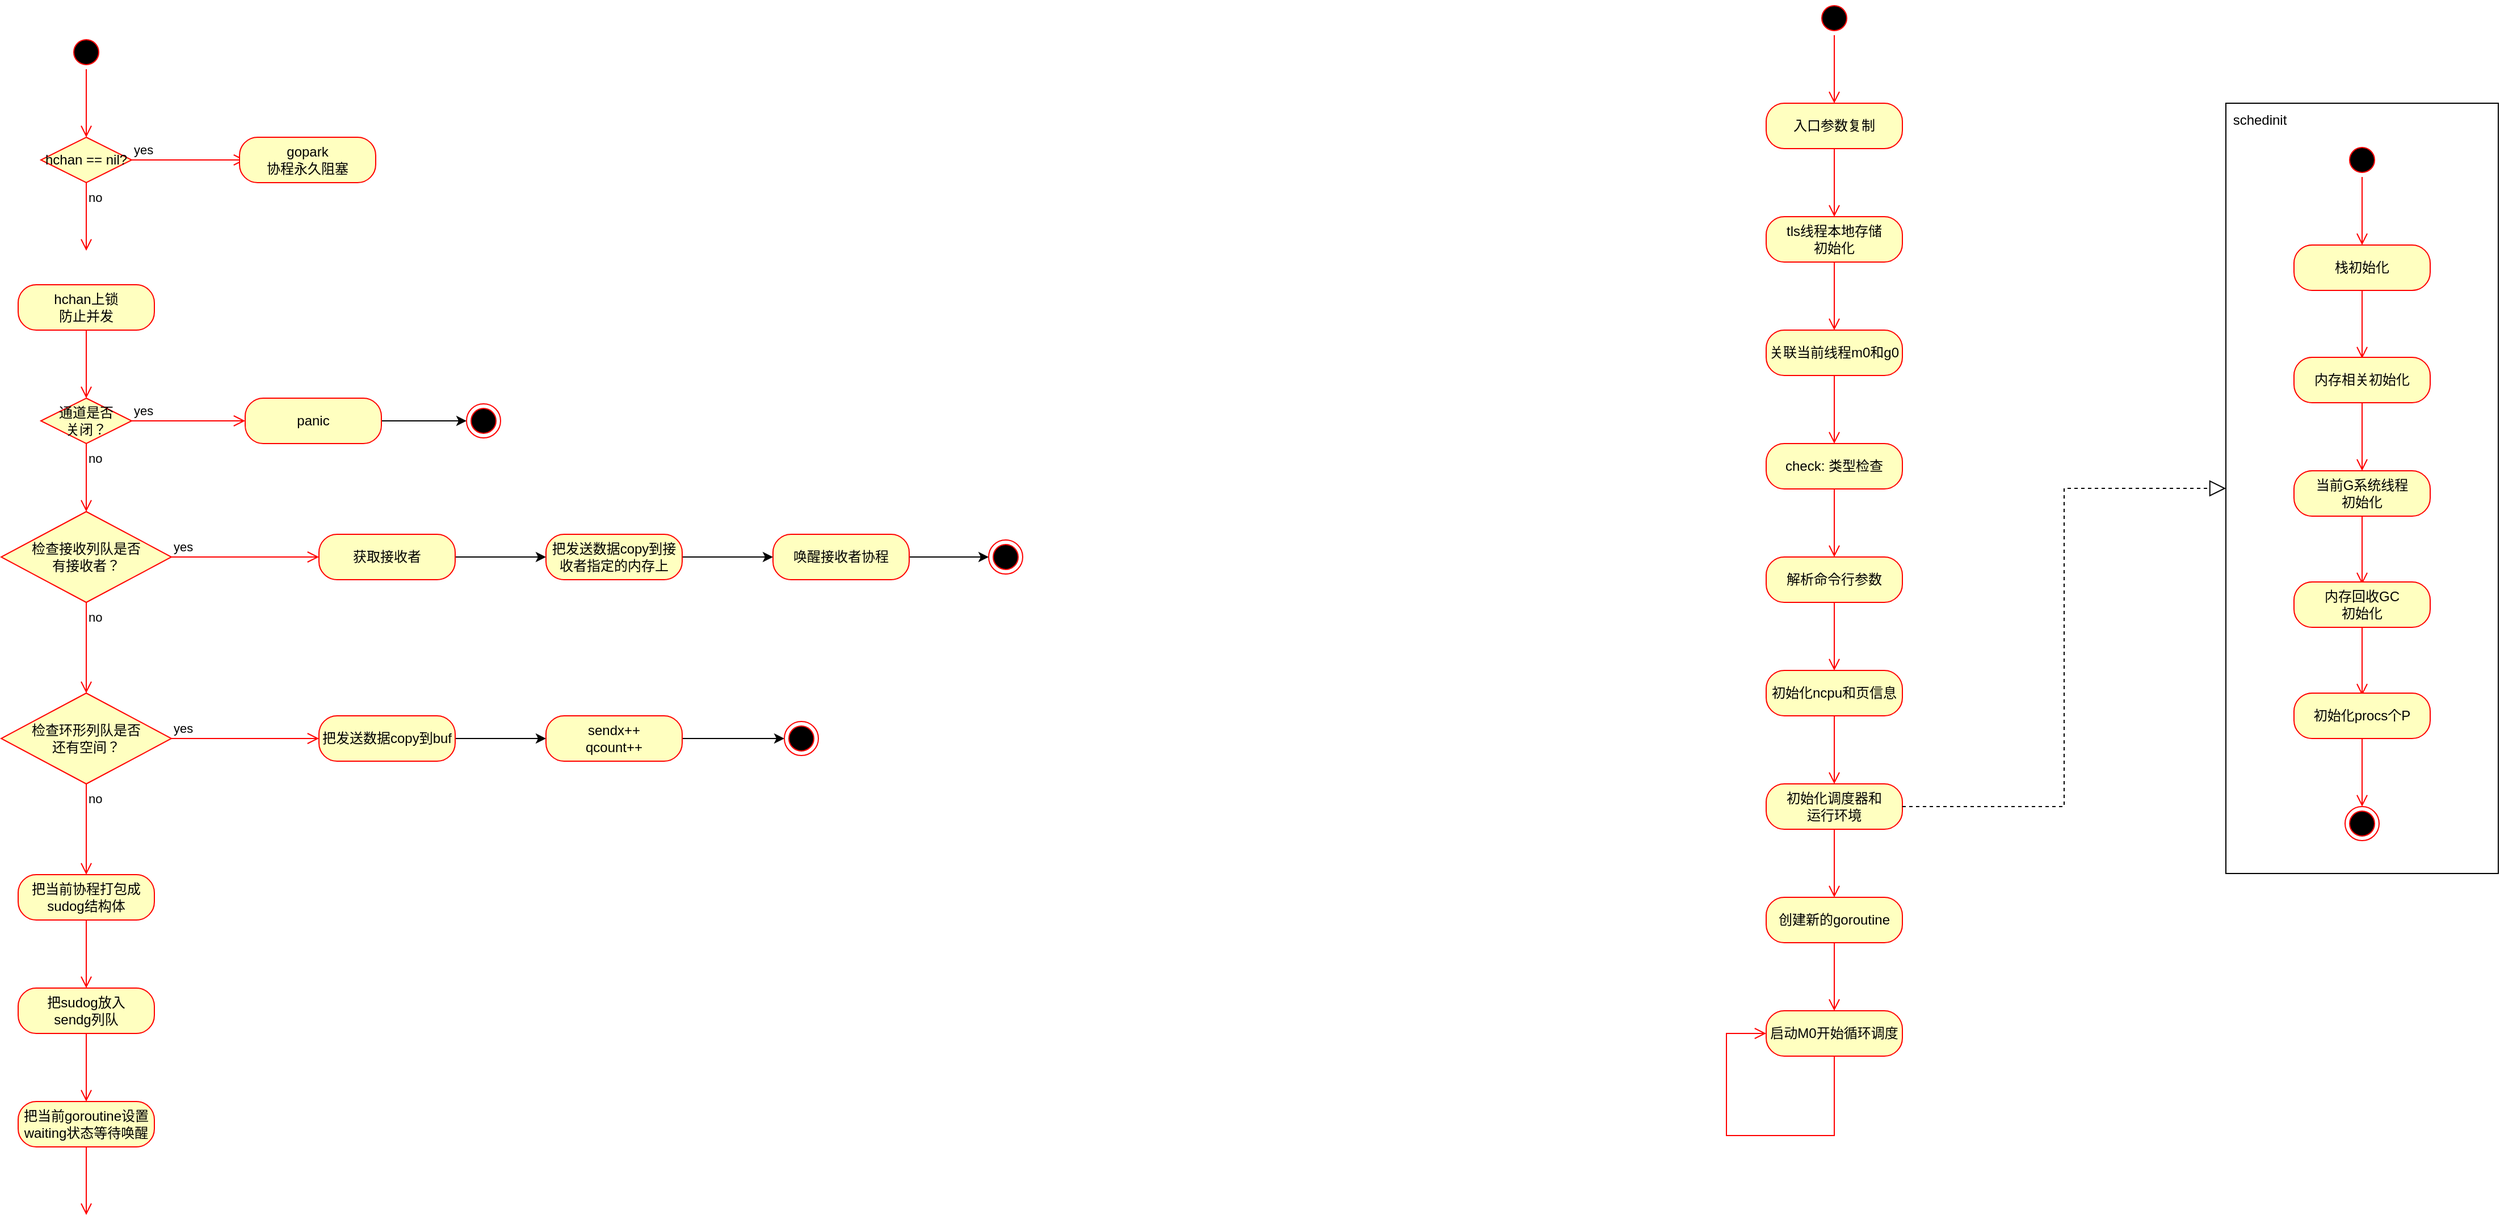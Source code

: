 <mxfile version="16.1.2" type="github">
  <diagram id="Fawr2cNaJOEuSB37mbMz" name="Page-1">
    <mxGraphModel dx="1186" dy="591" grid="1" gridSize="10" guides="1" tooltips="1" connect="1" arrows="1" fold="1" page="1" pageScale="1" pageWidth="850" pageHeight="1100" math="0" shadow="0">
      <root>
        <mxCell id="0" />
        <mxCell id="1" parent="0" />
        <mxCell id="Y8Ub-Ih9Y8MGtYWeDZMH-34" value="" style="rounded=0;whiteSpace=wrap;html=1;" vertex="1" parent="1">
          <mxGeometry x="2140" y="160" width="240" height="679" as="geometry" />
        </mxCell>
        <mxCell id="IIpFHa_1jI1vyUHgiyEp-1" value="" style="ellipse;html=1;shape=startState;fillColor=#000000;strokeColor=#ff0000;" parent="1" vertex="1">
          <mxGeometry x="240" y="100" width="30" height="30" as="geometry" />
        </mxCell>
        <mxCell id="IIpFHa_1jI1vyUHgiyEp-2" value="" style="edgeStyle=orthogonalEdgeStyle;html=1;verticalAlign=bottom;endArrow=open;endSize=8;strokeColor=#ff0000;rounded=0;" parent="1" source="IIpFHa_1jI1vyUHgiyEp-1" edge="1">
          <mxGeometry relative="1" as="geometry">
            <mxPoint x="255" y="190" as="targetPoint" />
          </mxGeometry>
        </mxCell>
        <mxCell id="IIpFHa_1jI1vyUHgiyEp-3" value="hchan上锁&lt;br&gt;防止并发" style="rounded=1;whiteSpace=wrap;html=1;arcSize=40;fontColor=#000000;fillColor=#ffffc0;strokeColor=#ff0000;" parent="1" vertex="1">
          <mxGeometry x="195" y="320" width="120" height="40" as="geometry" />
        </mxCell>
        <mxCell id="IIpFHa_1jI1vyUHgiyEp-4" value="" style="edgeStyle=orthogonalEdgeStyle;html=1;verticalAlign=bottom;endArrow=open;endSize=8;strokeColor=#ff0000;rounded=0;" parent="1" source="IIpFHa_1jI1vyUHgiyEp-3" edge="1">
          <mxGeometry relative="1" as="geometry">
            <mxPoint x="255" y="420" as="targetPoint" />
          </mxGeometry>
        </mxCell>
        <mxCell id="IIpFHa_1jI1vyUHgiyEp-5" value="hchan == nil?" style="rhombus;whiteSpace=wrap;html=1;fillColor=#ffffc0;strokeColor=#ff0000;" parent="1" vertex="1">
          <mxGeometry x="215" y="190" width="80" height="40" as="geometry" />
        </mxCell>
        <mxCell id="IIpFHa_1jI1vyUHgiyEp-6" value="yes" style="edgeStyle=orthogonalEdgeStyle;html=1;align=left;verticalAlign=bottom;endArrow=open;endSize=8;strokeColor=#ff0000;rounded=0;" parent="1" source="IIpFHa_1jI1vyUHgiyEp-5" edge="1">
          <mxGeometry x="-1" relative="1" as="geometry">
            <mxPoint x="395" y="210" as="targetPoint" />
          </mxGeometry>
        </mxCell>
        <mxCell id="IIpFHa_1jI1vyUHgiyEp-7" value="no" style="edgeStyle=orthogonalEdgeStyle;html=1;align=left;verticalAlign=top;endArrow=open;endSize=8;strokeColor=#ff0000;rounded=0;" parent="1" source="IIpFHa_1jI1vyUHgiyEp-5" edge="1">
          <mxGeometry x="-1" relative="1" as="geometry">
            <mxPoint x="255" y="290" as="targetPoint" />
          </mxGeometry>
        </mxCell>
        <mxCell id="IIpFHa_1jI1vyUHgiyEp-8" value="gopark&lt;br&gt;协程永久阻塞" style="rounded=1;whiteSpace=wrap;html=1;arcSize=40;fontColor=#000000;fillColor=#ffffc0;strokeColor=#ff0000;" parent="1" vertex="1">
          <mxGeometry x="390" y="190" width="120" height="40" as="geometry" />
        </mxCell>
        <mxCell id="IIpFHa_1jI1vyUHgiyEp-9" value="把当前协程打包成sudog结构体" style="rounded=1;whiteSpace=wrap;html=1;arcSize=40;fontColor=#000000;fillColor=#ffffc0;strokeColor=#ff0000;" parent="1" vertex="1">
          <mxGeometry x="195" y="840" width="120" height="40" as="geometry" />
        </mxCell>
        <mxCell id="IIpFHa_1jI1vyUHgiyEp-10" value="" style="edgeStyle=orthogonalEdgeStyle;html=1;verticalAlign=bottom;endArrow=open;endSize=8;strokeColor=#ff0000;rounded=0;" parent="1" source="IIpFHa_1jI1vyUHgiyEp-9" edge="1">
          <mxGeometry relative="1" as="geometry">
            <mxPoint x="255" y="940" as="targetPoint" />
          </mxGeometry>
        </mxCell>
        <mxCell id="IIpFHa_1jI1vyUHgiyEp-11" value="通道是否&lt;br&gt;关闭？" style="rhombus;whiteSpace=wrap;html=1;fillColor=#ffffc0;strokeColor=#ff0000;" parent="1" vertex="1">
          <mxGeometry x="215" y="420" width="80" height="40" as="geometry" />
        </mxCell>
        <mxCell id="IIpFHa_1jI1vyUHgiyEp-12" value="yes" style="edgeStyle=orthogonalEdgeStyle;html=1;align=left;verticalAlign=bottom;endArrow=open;endSize=8;strokeColor=#ff0000;rounded=0;" parent="1" source="IIpFHa_1jI1vyUHgiyEp-11" edge="1">
          <mxGeometry x="-1" relative="1" as="geometry">
            <mxPoint x="395" y="440" as="targetPoint" />
          </mxGeometry>
        </mxCell>
        <mxCell id="IIpFHa_1jI1vyUHgiyEp-13" value="no" style="edgeStyle=orthogonalEdgeStyle;html=1;align=left;verticalAlign=top;endArrow=open;endSize=8;strokeColor=#ff0000;rounded=0;" parent="1" source="IIpFHa_1jI1vyUHgiyEp-11" edge="1">
          <mxGeometry x="-1" relative="1" as="geometry">
            <mxPoint x="255" y="520" as="targetPoint" />
          </mxGeometry>
        </mxCell>
        <mxCell id="IIpFHa_1jI1vyUHgiyEp-16" style="edgeStyle=orthogonalEdgeStyle;rounded=0;orthogonalLoop=1;jettySize=auto;html=1;" parent="1" source="IIpFHa_1jI1vyUHgiyEp-14" target="IIpFHa_1jI1vyUHgiyEp-15" edge="1">
          <mxGeometry relative="1" as="geometry" />
        </mxCell>
        <mxCell id="IIpFHa_1jI1vyUHgiyEp-14" value="panic" style="rounded=1;whiteSpace=wrap;html=1;arcSize=40;fontColor=#000000;fillColor=#ffffc0;strokeColor=#ff0000;" parent="1" vertex="1">
          <mxGeometry x="395" y="420" width="120" height="40" as="geometry" />
        </mxCell>
        <mxCell id="IIpFHa_1jI1vyUHgiyEp-15" value="" style="ellipse;html=1;shape=endState;fillColor=#000000;strokeColor=#ff0000;" parent="1" vertex="1">
          <mxGeometry x="590" y="425" width="30" height="30" as="geometry" />
        </mxCell>
        <mxCell id="IIpFHa_1jI1vyUHgiyEp-17" value="检查接收列队是否&lt;br&gt;有接收者？" style="rhombus;whiteSpace=wrap;html=1;fillColor=#ffffc0;strokeColor=#ff0000;" parent="1" vertex="1">
          <mxGeometry x="180" y="520" width="150" height="80" as="geometry" />
        </mxCell>
        <mxCell id="IIpFHa_1jI1vyUHgiyEp-18" value="yes" style="edgeStyle=orthogonalEdgeStyle;html=1;align=left;verticalAlign=bottom;endArrow=open;endSize=8;strokeColor=#ff0000;rounded=0;" parent="1" source="IIpFHa_1jI1vyUHgiyEp-17" edge="1">
          <mxGeometry x="-1" relative="1" as="geometry">
            <mxPoint x="460" y="560" as="targetPoint" />
            <Array as="points">
              <mxPoint x="430" y="560" />
            </Array>
          </mxGeometry>
        </mxCell>
        <mxCell id="IIpFHa_1jI1vyUHgiyEp-19" value="no" style="edgeStyle=orthogonalEdgeStyle;html=1;align=left;verticalAlign=top;endArrow=open;endSize=8;strokeColor=#ff0000;rounded=0;" parent="1" source="IIpFHa_1jI1vyUHgiyEp-17" edge="1">
          <mxGeometry x="-1" relative="1" as="geometry">
            <mxPoint x="255" y="680" as="targetPoint" />
          </mxGeometry>
        </mxCell>
        <mxCell id="IIpFHa_1jI1vyUHgiyEp-20" value="检查环形列队是否&lt;br&gt;还有空间？" style="rhombus;whiteSpace=wrap;html=1;fillColor=#ffffc0;strokeColor=#ff0000;" parent="1" vertex="1">
          <mxGeometry x="180" y="680" width="150" height="80" as="geometry" />
        </mxCell>
        <mxCell id="IIpFHa_1jI1vyUHgiyEp-21" value="yes" style="edgeStyle=orthogonalEdgeStyle;html=1;align=left;verticalAlign=bottom;endArrow=open;endSize=8;strokeColor=#ff0000;rounded=0;" parent="1" source="IIpFHa_1jI1vyUHgiyEp-20" edge="1">
          <mxGeometry x="-1" relative="1" as="geometry">
            <mxPoint x="460" y="720" as="targetPoint" />
            <Array as="points">
              <mxPoint x="430" y="720" />
            </Array>
          </mxGeometry>
        </mxCell>
        <mxCell id="IIpFHa_1jI1vyUHgiyEp-22" value="no" style="edgeStyle=orthogonalEdgeStyle;html=1;align=left;verticalAlign=top;endArrow=open;endSize=8;strokeColor=#ff0000;rounded=0;" parent="1" source="IIpFHa_1jI1vyUHgiyEp-20" edge="1">
          <mxGeometry x="-1" relative="1" as="geometry">
            <mxPoint x="255" y="840" as="targetPoint" />
          </mxGeometry>
        </mxCell>
        <mxCell id="IIpFHa_1jI1vyUHgiyEp-23" value="把sudog放入&lt;br&gt;sendg列队" style="rounded=1;whiteSpace=wrap;html=1;arcSize=40;fontColor=#000000;fillColor=#ffffc0;strokeColor=#ff0000;" parent="1" vertex="1">
          <mxGeometry x="195" y="940" width="120" height="40" as="geometry" />
        </mxCell>
        <mxCell id="IIpFHa_1jI1vyUHgiyEp-24" value="" style="edgeStyle=orthogonalEdgeStyle;html=1;verticalAlign=bottom;endArrow=open;endSize=8;strokeColor=#ff0000;rounded=0;" parent="1" source="IIpFHa_1jI1vyUHgiyEp-23" edge="1">
          <mxGeometry relative="1" as="geometry">
            <mxPoint x="255" y="1040" as="targetPoint" />
          </mxGeometry>
        </mxCell>
        <mxCell id="IIpFHa_1jI1vyUHgiyEp-25" value="把当前goroutine设置waiting状态等待唤醒" style="rounded=1;whiteSpace=wrap;html=1;arcSize=40;fontColor=#000000;fillColor=#ffffc0;strokeColor=#ff0000;" parent="1" vertex="1">
          <mxGeometry x="195" y="1040" width="120" height="40" as="geometry" />
        </mxCell>
        <mxCell id="IIpFHa_1jI1vyUHgiyEp-26" value="" style="edgeStyle=orthogonalEdgeStyle;html=1;verticalAlign=bottom;endArrow=open;endSize=8;strokeColor=#ff0000;rounded=0;" parent="1" source="IIpFHa_1jI1vyUHgiyEp-25" edge="1">
          <mxGeometry relative="1" as="geometry">
            <mxPoint x="255" y="1140" as="targetPoint" />
          </mxGeometry>
        </mxCell>
        <mxCell id="IIpFHa_1jI1vyUHgiyEp-29" style="edgeStyle=orthogonalEdgeStyle;rounded=0;orthogonalLoop=1;jettySize=auto;html=1;entryX=0;entryY=0.5;entryDx=0;entryDy=0;" parent="1" source="IIpFHa_1jI1vyUHgiyEp-27" target="IIpFHa_1jI1vyUHgiyEp-28" edge="1">
          <mxGeometry relative="1" as="geometry" />
        </mxCell>
        <mxCell id="IIpFHa_1jI1vyUHgiyEp-27" value="获取接收者" style="rounded=1;whiteSpace=wrap;html=1;arcSize=40;fontColor=#000000;fillColor=#ffffc0;strokeColor=#ff0000;" parent="1" vertex="1">
          <mxGeometry x="460" y="540" width="120" height="40" as="geometry" />
        </mxCell>
        <mxCell id="IIpFHa_1jI1vyUHgiyEp-31" style="edgeStyle=orthogonalEdgeStyle;rounded=0;orthogonalLoop=1;jettySize=auto;html=1;" parent="1" source="IIpFHa_1jI1vyUHgiyEp-28" target="IIpFHa_1jI1vyUHgiyEp-30" edge="1">
          <mxGeometry relative="1" as="geometry" />
        </mxCell>
        <mxCell id="IIpFHa_1jI1vyUHgiyEp-28" value="把发送数据copy到接收者指定的内存上" style="rounded=1;whiteSpace=wrap;html=1;arcSize=40;fontColor=#000000;fillColor=#ffffc0;strokeColor=#ff0000;" parent="1" vertex="1">
          <mxGeometry x="660" y="540" width="120" height="40" as="geometry" />
        </mxCell>
        <mxCell id="IIpFHa_1jI1vyUHgiyEp-33" style="edgeStyle=orthogonalEdgeStyle;rounded=0;orthogonalLoop=1;jettySize=auto;html=1;" parent="1" source="IIpFHa_1jI1vyUHgiyEp-30" target="IIpFHa_1jI1vyUHgiyEp-32" edge="1">
          <mxGeometry relative="1" as="geometry" />
        </mxCell>
        <mxCell id="IIpFHa_1jI1vyUHgiyEp-30" value="唤醒接收者协程" style="rounded=1;whiteSpace=wrap;html=1;arcSize=40;fontColor=#000000;fillColor=#ffffc0;strokeColor=#ff0000;" parent="1" vertex="1">
          <mxGeometry x="860" y="540" width="120" height="40" as="geometry" />
        </mxCell>
        <mxCell id="IIpFHa_1jI1vyUHgiyEp-32" value="" style="ellipse;html=1;shape=endState;fillColor=#000000;strokeColor=#ff0000;" parent="1" vertex="1">
          <mxGeometry x="1050" y="545" width="30" height="30" as="geometry" />
        </mxCell>
        <mxCell id="IIpFHa_1jI1vyUHgiyEp-36" style="edgeStyle=orthogonalEdgeStyle;rounded=0;orthogonalLoop=1;jettySize=auto;html=1;entryX=0;entryY=0.5;entryDx=0;entryDy=0;" parent="1" source="IIpFHa_1jI1vyUHgiyEp-34" target="IIpFHa_1jI1vyUHgiyEp-35" edge="1">
          <mxGeometry relative="1" as="geometry" />
        </mxCell>
        <mxCell id="IIpFHa_1jI1vyUHgiyEp-34" value="把发送数据copy到buf" style="rounded=1;whiteSpace=wrap;html=1;arcSize=40;fontColor=#000000;fillColor=#ffffc0;strokeColor=#ff0000;" parent="1" vertex="1">
          <mxGeometry x="460" y="700" width="120" height="40" as="geometry" />
        </mxCell>
        <mxCell id="IIpFHa_1jI1vyUHgiyEp-38" style="edgeStyle=orthogonalEdgeStyle;rounded=0;orthogonalLoop=1;jettySize=auto;html=1;entryX=0;entryY=0.5;entryDx=0;entryDy=0;" parent="1" source="IIpFHa_1jI1vyUHgiyEp-35" target="IIpFHa_1jI1vyUHgiyEp-37" edge="1">
          <mxGeometry relative="1" as="geometry" />
        </mxCell>
        <mxCell id="IIpFHa_1jI1vyUHgiyEp-35" value="sendx++&lt;br&gt;qcount++" style="rounded=1;whiteSpace=wrap;html=1;arcSize=40;fontColor=#000000;fillColor=#ffffc0;strokeColor=#ff0000;" parent="1" vertex="1">
          <mxGeometry x="660" y="700" width="120" height="40" as="geometry" />
        </mxCell>
        <mxCell id="IIpFHa_1jI1vyUHgiyEp-37" value="" style="ellipse;html=1;shape=endState;fillColor=#000000;strokeColor=#ff0000;" parent="1" vertex="1">
          <mxGeometry x="870" y="705" width="30" height="30" as="geometry" />
        </mxCell>
        <mxCell id="Y8Ub-Ih9Y8MGtYWeDZMH-1" value="" style="ellipse;html=1;shape=startState;fillColor=#000000;strokeColor=#ff0000;" vertex="1" parent="1">
          <mxGeometry x="1780" y="70" width="30" height="30" as="geometry" />
        </mxCell>
        <mxCell id="Y8Ub-Ih9Y8MGtYWeDZMH-2" value="" style="edgeStyle=orthogonalEdgeStyle;html=1;verticalAlign=bottom;endArrow=open;endSize=8;strokeColor=#ff0000;rounded=0;" edge="1" source="Y8Ub-Ih9Y8MGtYWeDZMH-1" parent="1">
          <mxGeometry relative="1" as="geometry">
            <mxPoint x="1795" y="160" as="targetPoint" />
          </mxGeometry>
        </mxCell>
        <mxCell id="Y8Ub-Ih9Y8MGtYWeDZMH-3" value="入口参数复制" style="rounded=1;whiteSpace=wrap;html=1;arcSize=40;fontColor=#000000;fillColor=#ffffc0;strokeColor=#ff0000;" vertex="1" parent="1">
          <mxGeometry x="1735" y="160" width="120" height="40" as="geometry" />
        </mxCell>
        <mxCell id="Y8Ub-Ih9Y8MGtYWeDZMH-4" value="" style="edgeStyle=orthogonalEdgeStyle;html=1;verticalAlign=bottom;endArrow=open;endSize=8;strokeColor=#ff0000;rounded=0;" edge="1" source="Y8Ub-Ih9Y8MGtYWeDZMH-3" parent="1">
          <mxGeometry relative="1" as="geometry">
            <mxPoint x="1795" y="260" as="targetPoint" />
          </mxGeometry>
        </mxCell>
        <mxCell id="Y8Ub-Ih9Y8MGtYWeDZMH-5" value="tls线程本地存储&lt;br&gt;初始化" style="rounded=1;whiteSpace=wrap;html=1;arcSize=40;fontColor=#000000;fillColor=#ffffc0;strokeColor=#ff0000;" vertex="1" parent="1">
          <mxGeometry x="1735" y="260" width="120" height="40" as="geometry" />
        </mxCell>
        <mxCell id="Y8Ub-Ih9Y8MGtYWeDZMH-6" value="" style="edgeStyle=orthogonalEdgeStyle;html=1;verticalAlign=bottom;endArrow=open;endSize=8;strokeColor=#ff0000;rounded=0;" edge="1" parent="1" source="Y8Ub-Ih9Y8MGtYWeDZMH-5">
          <mxGeometry relative="1" as="geometry">
            <mxPoint x="1795" y="360" as="targetPoint" />
          </mxGeometry>
        </mxCell>
        <mxCell id="Y8Ub-Ih9Y8MGtYWeDZMH-7" value="关联当前线程m0和g0" style="rounded=1;whiteSpace=wrap;html=1;arcSize=40;fontColor=#000000;fillColor=#ffffc0;strokeColor=#ff0000;" vertex="1" parent="1">
          <mxGeometry x="1735" y="360" width="120" height="40" as="geometry" />
        </mxCell>
        <mxCell id="Y8Ub-Ih9Y8MGtYWeDZMH-8" value="" style="edgeStyle=orthogonalEdgeStyle;html=1;verticalAlign=bottom;endArrow=open;endSize=8;strokeColor=#ff0000;rounded=0;" edge="1" parent="1" source="Y8Ub-Ih9Y8MGtYWeDZMH-7">
          <mxGeometry relative="1" as="geometry">
            <mxPoint x="1795" y="460" as="targetPoint" />
          </mxGeometry>
        </mxCell>
        <mxCell id="Y8Ub-Ih9Y8MGtYWeDZMH-9" value="check: 类型检查" style="rounded=1;whiteSpace=wrap;html=1;arcSize=40;fontColor=#000000;fillColor=#ffffc0;strokeColor=#ff0000;" vertex="1" parent="1">
          <mxGeometry x="1735" y="460" width="120" height="40" as="geometry" />
        </mxCell>
        <mxCell id="Y8Ub-Ih9Y8MGtYWeDZMH-10" value="" style="edgeStyle=orthogonalEdgeStyle;html=1;verticalAlign=bottom;endArrow=open;endSize=8;strokeColor=#ff0000;rounded=0;" edge="1" parent="1" source="Y8Ub-Ih9Y8MGtYWeDZMH-9">
          <mxGeometry relative="1" as="geometry">
            <mxPoint x="1795" y="560" as="targetPoint" />
          </mxGeometry>
        </mxCell>
        <mxCell id="Y8Ub-Ih9Y8MGtYWeDZMH-11" value="解析命令行参数" style="rounded=1;whiteSpace=wrap;html=1;arcSize=40;fontColor=#000000;fillColor=#ffffc0;strokeColor=#ff0000;" vertex="1" parent="1">
          <mxGeometry x="1735" y="560" width="120" height="40" as="geometry" />
        </mxCell>
        <mxCell id="Y8Ub-Ih9Y8MGtYWeDZMH-12" value="" style="edgeStyle=orthogonalEdgeStyle;html=1;verticalAlign=bottom;endArrow=open;endSize=8;strokeColor=#ff0000;rounded=0;" edge="1" parent="1" source="Y8Ub-Ih9Y8MGtYWeDZMH-11">
          <mxGeometry relative="1" as="geometry">
            <mxPoint x="1795" y="660" as="targetPoint" />
          </mxGeometry>
        </mxCell>
        <mxCell id="Y8Ub-Ih9Y8MGtYWeDZMH-13" value="初始化ncpu和页信息" style="rounded=1;whiteSpace=wrap;html=1;arcSize=40;fontColor=#000000;fillColor=#ffffc0;strokeColor=#ff0000;" vertex="1" parent="1">
          <mxGeometry x="1735" y="660" width="120" height="40" as="geometry" />
        </mxCell>
        <mxCell id="Y8Ub-Ih9Y8MGtYWeDZMH-14" value="" style="edgeStyle=orthogonalEdgeStyle;html=1;verticalAlign=bottom;endArrow=open;endSize=8;strokeColor=#ff0000;rounded=0;" edge="1" parent="1" source="Y8Ub-Ih9Y8MGtYWeDZMH-13">
          <mxGeometry relative="1" as="geometry">
            <mxPoint x="1795" y="760" as="targetPoint" />
          </mxGeometry>
        </mxCell>
        <mxCell id="Y8Ub-Ih9Y8MGtYWeDZMH-15" value="初始化调度器和&lt;br&gt;运行环境" style="rounded=1;whiteSpace=wrap;html=1;arcSize=40;fontColor=#000000;fillColor=#ffffc0;strokeColor=#ff0000;" vertex="1" parent="1">
          <mxGeometry x="1735" y="760" width="120" height="40" as="geometry" />
        </mxCell>
        <mxCell id="Y8Ub-Ih9Y8MGtYWeDZMH-16" value="" style="edgeStyle=orthogonalEdgeStyle;html=1;verticalAlign=bottom;endArrow=open;endSize=8;strokeColor=#ff0000;rounded=0;" edge="1" parent="1" source="Y8Ub-Ih9Y8MGtYWeDZMH-15">
          <mxGeometry relative="1" as="geometry">
            <mxPoint x="1795" y="860" as="targetPoint" />
          </mxGeometry>
        </mxCell>
        <mxCell id="Y8Ub-Ih9Y8MGtYWeDZMH-17" value="创建新的goroutine" style="rounded=1;whiteSpace=wrap;html=1;arcSize=40;fontColor=#000000;fillColor=#ffffc0;strokeColor=#ff0000;" vertex="1" parent="1">
          <mxGeometry x="1735" y="860" width="120" height="40" as="geometry" />
        </mxCell>
        <mxCell id="Y8Ub-Ih9Y8MGtYWeDZMH-18" value="" style="edgeStyle=orthogonalEdgeStyle;html=1;verticalAlign=bottom;endArrow=open;endSize=8;strokeColor=#ff0000;rounded=0;" edge="1" parent="1" source="Y8Ub-Ih9Y8MGtYWeDZMH-17">
          <mxGeometry relative="1" as="geometry">
            <mxPoint x="1795" y="960" as="targetPoint" />
          </mxGeometry>
        </mxCell>
        <mxCell id="Y8Ub-Ih9Y8MGtYWeDZMH-19" value="启动M0开始循环调度" style="rounded=1;whiteSpace=wrap;html=1;arcSize=40;fontColor=#000000;fillColor=#ffffc0;strokeColor=#ff0000;" vertex="1" parent="1">
          <mxGeometry x="1735" y="960" width="120" height="40" as="geometry" />
        </mxCell>
        <mxCell id="Y8Ub-Ih9Y8MGtYWeDZMH-20" value="" style="edgeStyle=orthogonalEdgeStyle;html=1;verticalAlign=bottom;endArrow=open;endSize=8;strokeColor=#ff0000;rounded=0;entryX=0;entryY=0.5;entryDx=0;entryDy=0;" edge="1" parent="1" source="Y8Ub-Ih9Y8MGtYWeDZMH-19" target="Y8Ub-Ih9Y8MGtYWeDZMH-19">
          <mxGeometry relative="1" as="geometry">
            <mxPoint x="1700" y="1100" as="targetPoint" />
            <Array as="points">
              <mxPoint x="1795" y="1070" />
              <mxPoint x="1700" y="1070" />
              <mxPoint x="1700" y="980" />
            </Array>
          </mxGeometry>
        </mxCell>
        <mxCell id="Y8Ub-Ih9Y8MGtYWeDZMH-21" value="栈初始化" style="rounded=1;whiteSpace=wrap;html=1;arcSize=40;fontColor=#000000;fillColor=#ffffc0;strokeColor=#ff0000;" vertex="1" parent="1">
          <mxGeometry x="2200" y="285" width="120" height="40" as="geometry" />
        </mxCell>
        <mxCell id="Y8Ub-Ih9Y8MGtYWeDZMH-22" value="" style="edgeStyle=orthogonalEdgeStyle;html=1;verticalAlign=bottom;endArrow=open;endSize=8;strokeColor=#ff0000;rounded=0;" edge="1" source="Y8Ub-Ih9Y8MGtYWeDZMH-21" parent="1">
          <mxGeometry relative="1" as="geometry">
            <mxPoint x="2260" y="385" as="targetPoint" />
          </mxGeometry>
        </mxCell>
        <mxCell id="Y8Ub-Ih9Y8MGtYWeDZMH-23" value="" style="ellipse;html=1;shape=startState;fillColor=#000000;strokeColor=#ff0000;" vertex="1" parent="1">
          <mxGeometry x="2245" y="195" width="30" height="30" as="geometry" />
        </mxCell>
        <mxCell id="Y8Ub-Ih9Y8MGtYWeDZMH-24" value="" style="edgeStyle=orthogonalEdgeStyle;html=1;verticalAlign=bottom;endArrow=open;endSize=8;strokeColor=#ff0000;rounded=0;" edge="1" source="Y8Ub-Ih9Y8MGtYWeDZMH-23" parent="1">
          <mxGeometry relative="1" as="geometry">
            <mxPoint x="2260" y="285" as="targetPoint" />
          </mxGeometry>
        </mxCell>
        <mxCell id="Y8Ub-Ih9Y8MGtYWeDZMH-25" value="内存相关初始化" style="rounded=1;whiteSpace=wrap;html=1;arcSize=40;fontColor=#000000;fillColor=#ffffc0;strokeColor=#ff0000;" vertex="1" parent="1">
          <mxGeometry x="2200" y="384" width="120" height="40" as="geometry" />
        </mxCell>
        <mxCell id="Y8Ub-Ih9Y8MGtYWeDZMH-26" value="" style="edgeStyle=orthogonalEdgeStyle;html=1;verticalAlign=bottom;endArrow=open;endSize=8;strokeColor=#ff0000;rounded=0;" edge="1" parent="1" source="Y8Ub-Ih9Y8MGtYWeDZMH-25">
          <mxGeometry relative="1" as="geometry">
            <mxPoint x="2260" y="484" as="targetPoint" />
          </mxGeometry>
        </mxCell>
        <mxCell id="Y8Ub-Ih9Y8MGtYWeDZMH-27" value="当前G系统线程&lt;br&gt;初始化" style="rounded=1;whiteSpace=wrap;html=1;arcSize=40;fontColor=#000000;fillColor=#ffffc0;strokeColor=#ff0000;" vertex="1" parent="1">
          <mxGeometry x="2200" y="484" width="120" height="40" as="geometry" />
        </mxCell>
        <mxCell id="Y8Ub-Ih9Y8MGtYWeDZMH-28" value="" style="edgeStyle=orthogonalEdgeStyle;html=1;verticalAlign=bottom;endArrow=open;endSize=8;strokeColor=#ff0000;rounded=0;" edge="1" parent="1" source="Y8Ub-Ih9Y8MGtYWeDZMH-27">
          <mxGeometry relative="1" as="geometry">
            <mxPoint x="2260" y="584" as="targetPoint" />
          </mxGeometry>
        </mxCell>
        <mxCell id="Y8Ub-Ih9Y8MGtYWeDZMH-29" value="内存回收GC&lt;br&gt;初始化" style="rounded=1;whiteSpace=wrap;html=1;arcSize=40;fontColor=#000000;fillColor=#ffffc0;strokeColor=#ff0000;" vertex="1" parent="1">
          <mxGeometry x="2200" y="582" width="120" height="40" as="geometry" />
        </mxCell>
        <mxCell id="Y8Ub-Ih9Y8MGtYWeDZMH-30" value="" style="edgeStyle=orthogonalEdgeStyle;html=1;verticalAlign=bottom;endArrow=open;endSize=8;strokeColor=#ff0000;rounded=0;" edge="1" parent="1" source="Y8Ub-Ih9Y8MGtYWeDZMH-29">
          <mxGeometry relative="1" as="geometry">
            <mxPoint x="2260" y="682" as="targetPoint" />
          </mxGeometry>
        </mxCell>
        <mxCell id="Y8Ub-Ih9Y8MGtYWeDZMH-31" value="初始化procs个P" style="rounded=1;whiteSpace=wrap;html=1;arcSize=40;fontColor=#000000;fillColor=#ffffc0;strokeColor=#ff0000;" vertex="1" parent="1">
          <mxGeometry x="2200" y="680" width="120" height="40" as="geometry" />
        </mxCell>
        <mxCell id="Y8Ub-Ih9Y8MGtYWeDZMH-32" value="" style="edgeStyle=orthogonalEdgeStyle;html=1;verticalAlign=bottom;endArrow=open;endSize=8;strokeColor=#ff0000;rounded=0;" edge="1" parent="1" source="Y8Ub-Ih9Y8MGtYWeDZMH-31">
          <mxGeometry relative="1" as="geometry">
            <mxPoint x="2260" y="780" as="targetPoint" />
          </mxGeometry>
        </mxCell>
        <mxCell id="Y8Ub-Ih9Y8MGtYWeDZMH-33" value="" style="ellipse;html=1;shape=endState;fillColor=#000000;strokeColor=#ff0000;" vertex="1" parent="1">
          <mxGeometry x="2245" y="780" width="30" height="30" as="geometry" />
        </mxCell>
        <mxCell id="Y8Ub-Ih9Y8MGtYWeDZMH-35" value="schedinit" style="text;html=1;strokeColor=none;fillColor=none;align=center;verticalAlign=middle;whiteSpace=wrap;rounded=0;" vertex="1" parent="1">
          <mxGeometry x="2140" y="160" width="60" height="30" as="geometry" />
        </mxCell>
        <mxCell id="Y8Ub-Ih9Y8MGtYWeDZMH-36" value="" style="endArrow=block;dashed=1;endFill=0;endSize=12;html=1;rounded=0;exitX=1;exitY=0.5;exitDx=0;exitDy=0;entryX=0;entryY=0.5;entryDx=0;entryDy=0;edgeStyle=orthogonalEdgeStyle;" edge="1" parent="1" source="Y8Ub-Ih9Y8MGtYWeDZMH-15" target="Y8Ub-Ih9Y8MGtYWeDZMH-34">
          <mxGeometry width="160" relative="1" as="geometry">
            <mxPoint x="1870" y="780" as="sourcePoint" />
            <mxPoint x="2030" y="780" as="targetPoint" />
          </mxGeometry>
        </mxCell>
      </root>
    </mxGraphModel>
  </diagram>
</mxfile>
